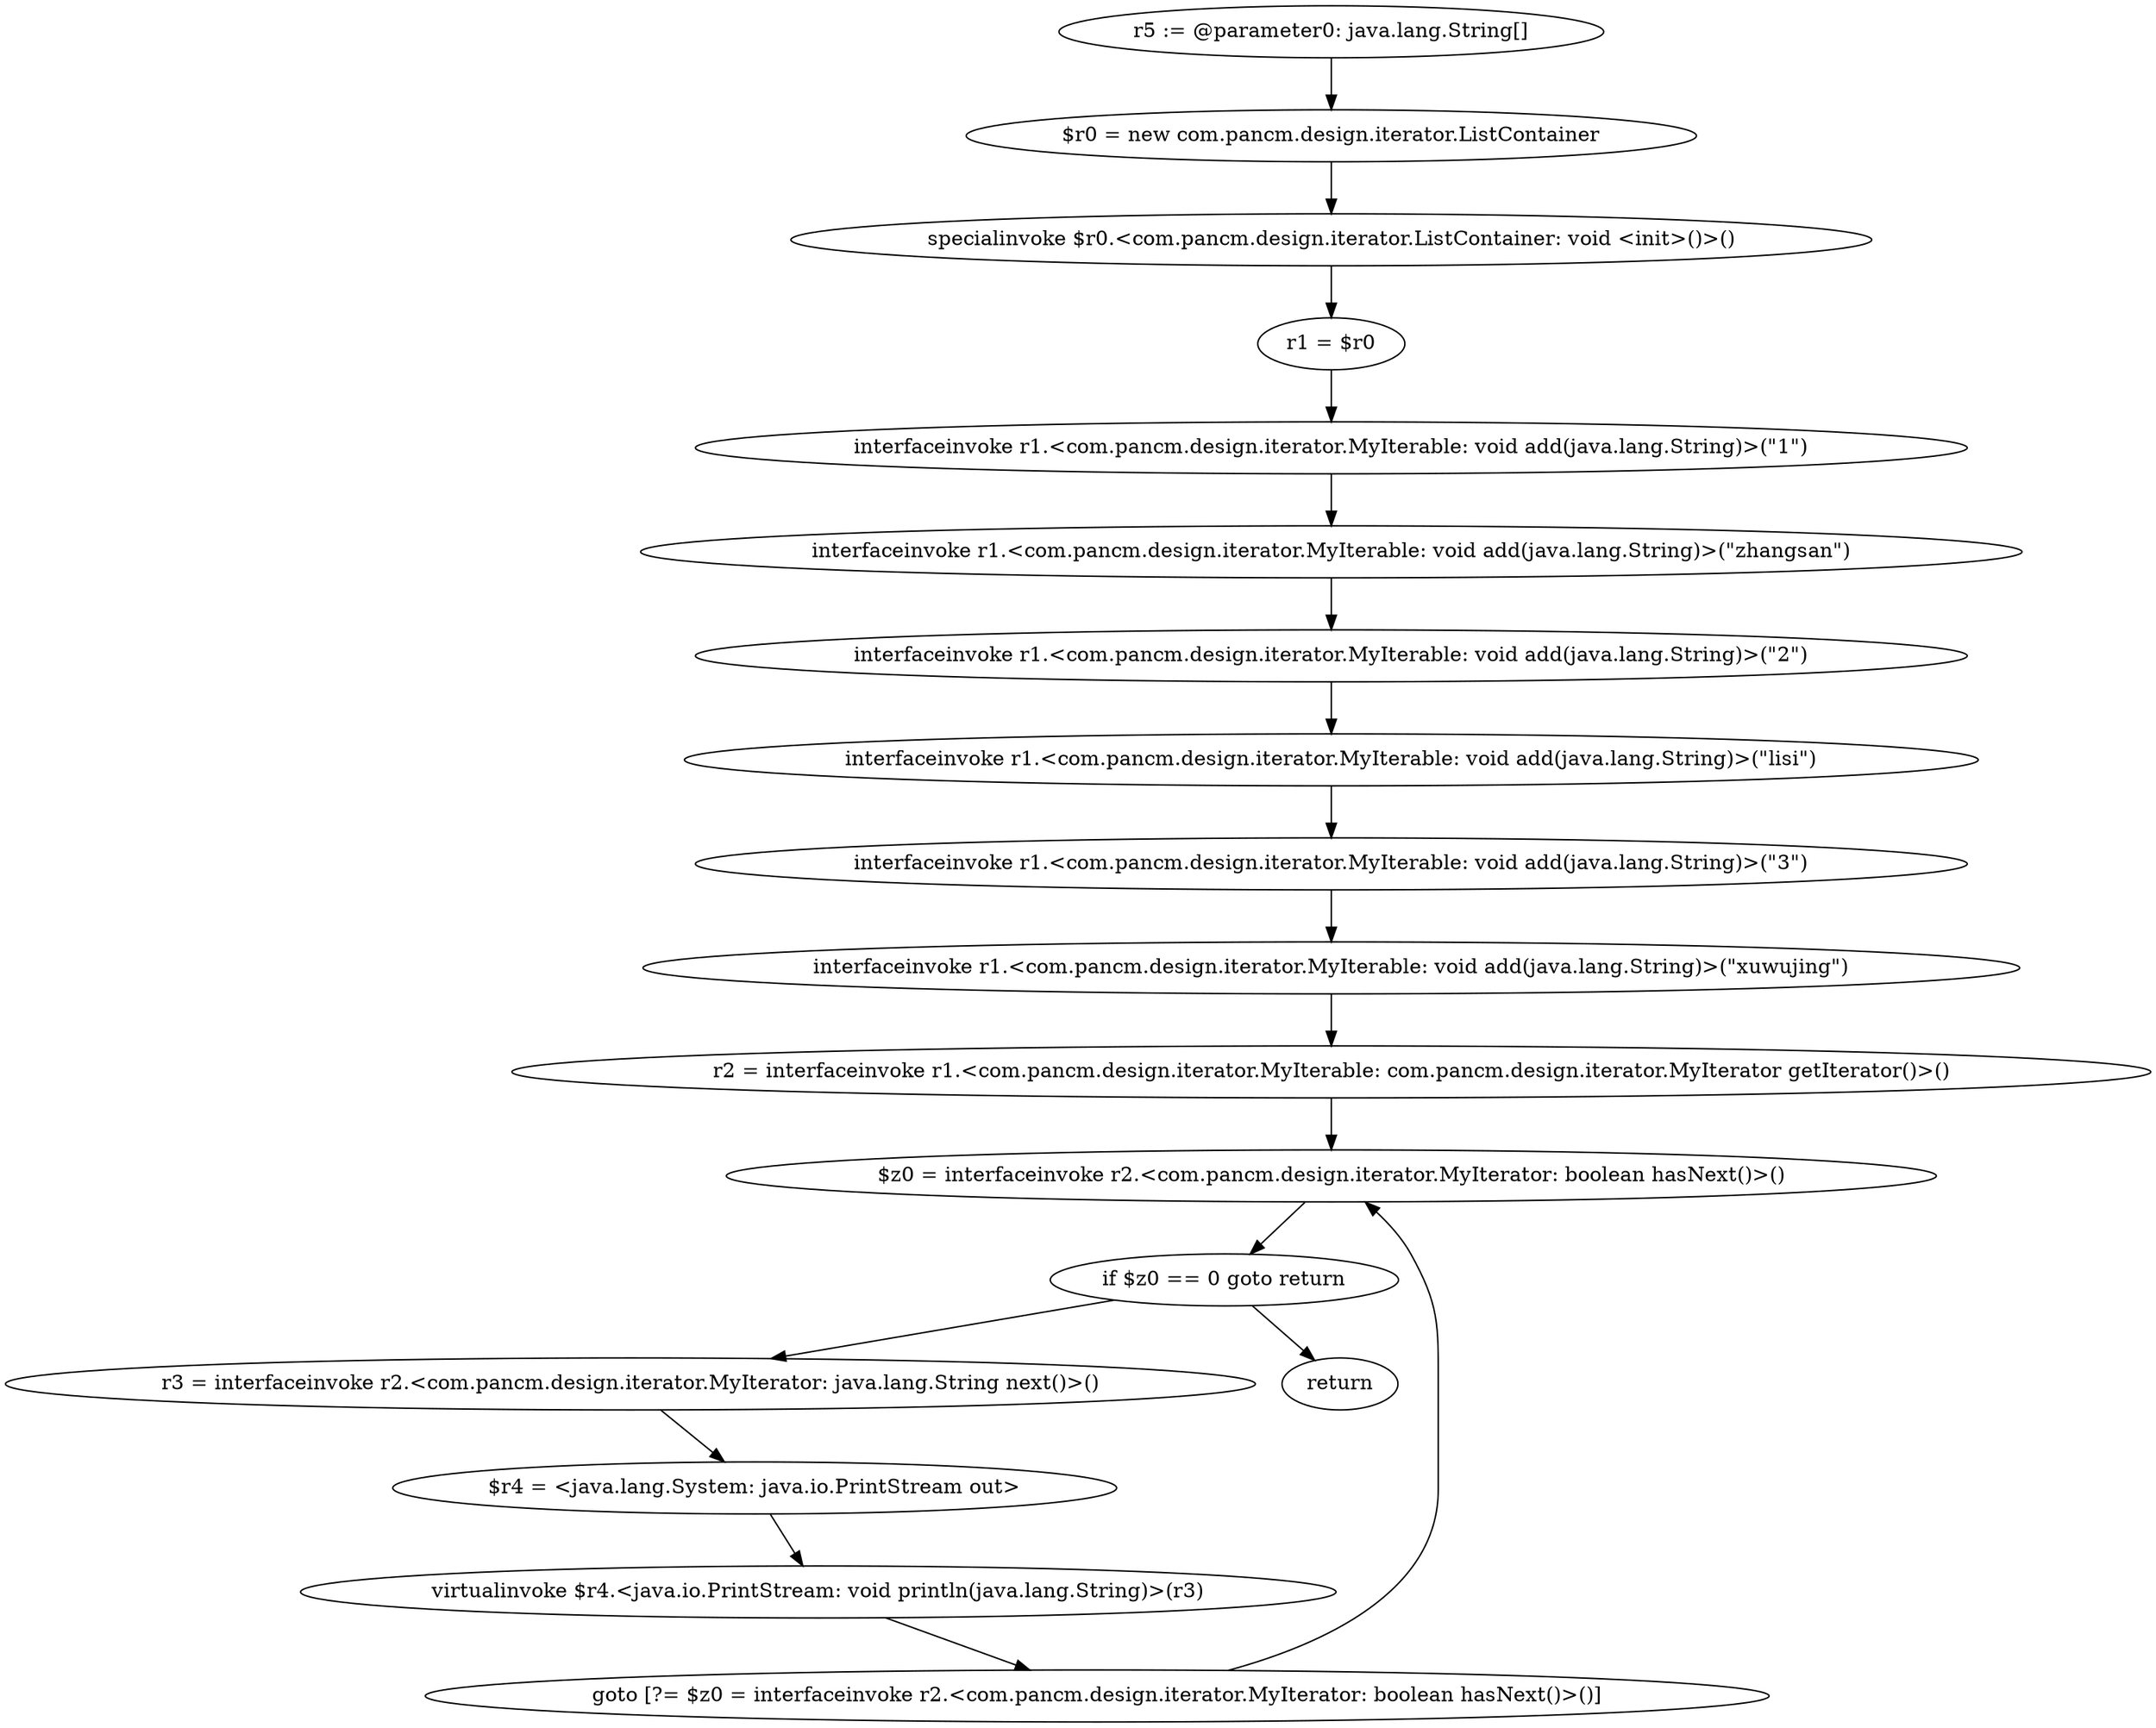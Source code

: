 digraph "unitGraph" {
    "r5 := @parameter0: java.lang.String[]"
    "$r0 = new com.pancm.design.iterator.ListContainer"
    "specialinvoke $r0.<com.pancm.design.iterator.ListContainer: void <init>()>()"
    "r1 = $r0"
    "interfaceinvoke r1.<com.pancm.design.iterator.MyIterable: void add(java.lang.String)>(\"1\")"
    "interfaceinvoke r1.<com.pancm.design.iterator.MyIterable: void add(java.lang.String)>(\"zhangsan\")"
    "interfaceinvoke r1.<com.pancm.design.iterator.MyIterable: void add(java.lang.String)>(\"2\")"
    "interfaceinvoke r1.<com.pancm.design.iterator.MyIterable: void add(java.lang.String)>(\"lisi\")"
    "interfaceinvoke r1.<com.pancm.design.iterator.MyIterable: void add(java.lang.String)>(\"3\")"
    "interfaceinvoke r1.<com.pancm.design.iterator.MyIterable: void add(java.lang.String)>(\"xuwujing\")"
    "r2 = interfaceinvoke r1.<com.pancm.design.iterator.MyIterable: com.pancm.design.iterator.MyIterator getIterator()>()"
    "$z0 = interfaceinvoke r2.<com.pancm.design.iterator.MyIterator: boolean hasNext()>()"
    "if $z0 == 0 goto return"
    "r3 = interfaceinvoke r2.<com.pancm.design.iterator.MyIterator: java.lang.String next()>()"
    "$r4 = <java.lang.System: java.io.PrintStream out>"
    "virtualinvoke $r4.<java.io.PrintStream: void println(java.lang.String)>(r3)"
    "goto [?= $z0 = interfaceinvoke r2.<com.pancm.design.iterator.MyIterator: boolean hasNext()>()]"
    "return"
    "r5 := @parameter0: java.lang.String[]"->"$r0 = new com.pancm.design.iterator.ListContainer";
    "$r0 = new com.pancm.design.iterator.ListContainer"->"specialinvoke $r0.<com.pancm.design.iterator.ListContainer: void <init>()>()";
    "specialinvoke $r0.<com.pancm.design.iterator.ListContainer: void <init>()>()"->"r1 = $r0";
    "r1 = $r0"->"interfaceinvoke r1.<com.pancm.design.iterator.MyIterable: void add(java.lang.String)>(\"1\")";
    "interfaceinvoke r1.<com.pancm.design.iterator.MyIterable: void add(java.lang.String)>(\"1\")"->"interfaceinvoke r1.<com.pancm.design.iterator.MyIterable: void add(java.lang.String)>(\"zhangsan\")";
    "interfaceinvoke r1.<com.pancm.design.iterator.MyIterable: void add(java.lang.String)>(\"zhangsan\")"->"interfaceinvoke r1.<com.pancm.design.iterator.MyIterable: void add(java.lang.String)>(\"2\")";
    "interfaceinvoke r1.<com.pancm.design.iterator.MyIterable: void add(java.lang.String)>(\"2\")"->"interfaceinvoke r1.<com.pancm.design.iterator.MyIterable: void add(java.lang.String)>(\"lisi\")";
    "interfaceinvoke r1.<com.pancm.design.iterator.MyIterable: void add(java.lang.String)>(\"lisi\")"->"interfaceinvoke r1.<com.pancm.design.iterator.MyIterable: void add(java.lang.String)>(\"3\")";
    "interfaceinvoke r1.<com.pancm.design.iterator.MyIterable: void add(java.lang.String)>(\"3\")"->"interfaceinvoke r1.<com.pancm.design.iterator.MyIterable: void add(java.lang.String)>(\"xuwujing\")";
    "interfaceinvoke r1.<com.pancm.design.iterator.MyIterable: void add(java.lang.String)>(\"xuwujing\")"->"r2 = interfaceinvoke r1.<com.pancm.design.iterator.MyIterable: com.pancm.design.iterator.MyIterator getIterator()>()";
    "r2 = interfaceinvoke r1.<com.pancm.design.iterator.MyIterable: com.pancm.design.iterator.MyIterator getIterator()>()"->"$z0 = interfaceinvoke r2.<com.pancm.design.iterator.MyIterator: boolean hasNext()>()";
    "$z0 = interfaceinvoke r2.<com.pancm.design.iterator.MyIterator: boolean hasNext()>()"->"if $z0 == 0 goto return";
    "if $z0 == 0 goto return"->"r3 = interfaceinvoke r2.<com.pancm.design.iterator.MyIterator: java.lang.String next()>()";
    "if $z0 == 0 goto return"->"return";
    "r3 = interfaceinvoke r2.<com.pancm.design.iterator.MyIterator: java.lang.String next()>()"->"$r4 = <java.lang.System: java.io.PrintStream out>";
    "$r4 = <java.lang.System: java.io.PrintStream out>"->"virtualinvoke $r4.<java.io.PrintStream: void println(java.lang.String)>(r3)";
    "virtualinvoke $r4.<java.io.PrintStream: void println(java.lang.String)>(r3)"->"goto [?= $z0 = interfaceinvoke r2.<com.pancm.design.iterator.MyIterator: boolean hasNext()>()]";
    "goto [?= $z0 = interfaceinvoke r2.<com.pancm.design.iterator.MyIterator: boolean hasNext()>()]"->"$z0 = interfaceinvoke r2.<com.pancm.design.iterator.MyIterator: boolean hasNext()>()";
}
